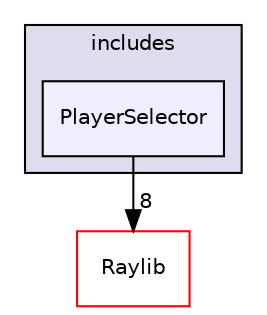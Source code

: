 digraph "Documents/GitHub/B-YEP-400-LYN-4-1-indiestudio-lucas.guichard/Lib/XRaylib/XRay/includes/PlayerSelector" {
  compound=true
  node [ fontsize="10", fontname="Helvetica"];
  edge [ labelfontsize="10", labelfontname="Helvetica"];
  subgraph clusterdir_66516be2dd357c006849c918fb685c43 {
    graph [ bgcolor="#ddddee", pencolor="black", label="includes" fontname="Helvetica", fontsize="10", URL="dir_66516be2dd357c006849c918fb685c43.html"]
  dir_7ddac8d147b1a0d06f5c44b69f19c01c [shape=box, label="PlayerSelector", style="filled", fillcolor="#eeeeff", pencolor="black", URL="dir_7ddac8d147b1a0d06f5c44b69f19c01c.html"];
  }
  dir_de334b3105e3c27a200be04983862f6f [shape=box label="Raylib" fillcolor="white" style="filled" color="red" URL="dir_de334b3105e3c27a200be04983862f6f.html"];
  dir_7ddac8d147b1a0d06f5c44b69f19c01c->dir_de334b3105e3c27a200be04983862f6f [headlabel="8", labeldistance=1.5 headhref="dir_000020_000026.html"];
}
